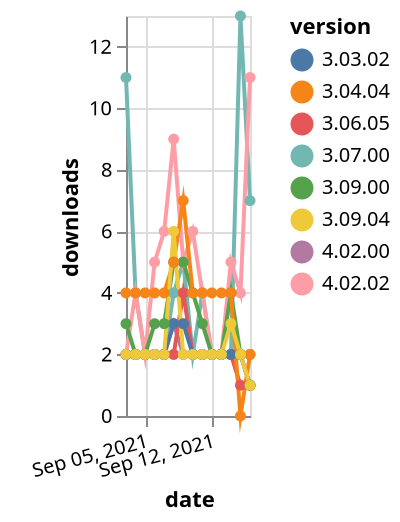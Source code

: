 {"$schema": "https://vega.github.io/schema/vega-lite/v5.json", "description": "A simple bar chart with embedded data.", "data": {"values": [{"date": "2021-09-03", "total": 1502, "delta": 2, "version": "4.02.00"}, {"date": "2021-09-04", "total": 1504, "delta": 2, "version": "4.02.00"}, {"date": "2021-09-05", "total": 1506, "delta": 2, "version": "4.02.00"}, {"date": "2021-09-06", "total": 1508, "delta": 2, "version": "4.02.00"}, {"date": "2021-09-07", "total": 1510, "delta": 2, "version": "4.02.00"}, {"date": "2021-09-08", "total": 1513, "delta": 3, "version": "4.02.00"}, {"date": "2021-09-09", "total": 1515, "delta": 2, "version": "4.02.00"}, {"date": "2021-09-10", "total": 1517, "delta": 2, "version": "4.02.00"}, {"date": "2021-09-11", "total": 1519, "delta": 2, "version": "4.02.00"}, {"date": "2021-09-12", "total": 1521, "delta": 2, "version": "4.02.00"}, {"date": "2021-09-13", "total": 1523, "delta": 2, "version": "4.02.00"}, {"date": "2021-09-14", "total": 1525, "delta": 2, "version": "4.02.00"}, {"date": "2021-09-15", "total": 1527, "delta": 2, "version": "4.02.00"}, {"date": "2021-09-16", "total": 1528, "delta": 1, "version": "4.02.00"}, {"date": "2021-09-03", "total": 17074, "delta": 11, "version": "3.07.00"}, {"date": "2021-09-04", "total": 17078, "delta": 4, "version": "3.07.00"}, {"date": "2021-09-05", "total": 17080, "delta": 2, "version": "3.07.00"}, {"date": "2021-09-06", "total": 17082, "delta": 2, "version": "3.07.00"}, {"date": "2021-09-07", "total": 17084, "delta": 2, "version": "3.07.00"}, {"date": "2021-09-08", "total": 17088, "delta": 4, "version": "3.07.00"}, {"date": "2021-09-09", "total": 17093, "delta": 5, "version": "3.07.00"}, {"date": "2021-09-10", "total": 17095, "delta": 2, "version": "3.07.00"}, {"date": "2021-09-11", "total": 17099, "delta": 4, "version": "3.07.00"}, {"date": "2021-09-12", "total": 17101, "delta": 2, "version": "3.07.00"}, {"date": "2021-09-13", "total": 17103, "delta": 2, "version": "3.07.00"}, {"date": "2021-09-14", "total": 17105, "delta": 2, "version": "3.07.00"}, {"date": "2021-09-15", "total": 17118, "delta": 13, "version": "3.07.00"}, {"date": "2021-09-16", "total": 17125, "delta": 7, "version": "3.07.00"}, {"date": "2021-09-03", "total": 3526, "delta": 2, "version": "4.02.02"}, {"date": "2021-09-04", "total": 3530, "delta": 4, "version": "4.02.02"}, {"date": "2021-09-05", "total": 3532, "delta": 2, "version": "4.02.02"}, {"date": "2021-09-06", "total": 3537, "delta": 5, "version": "4.02.02"}, {"date": "2021-09-07", "total": 3543, "delta": 6, "version": "4.02.02"}, {"date": "2021-09-08", "total": 3552, "delta": 9, "version": "4.02.02"}, {"date": "2021-09-09", "total": 3557, "delta": 5, "version": "4.02.02"}, {"date": "2021-09-10", "total": 3563, "delta": 6, "version": "4.02.02"}, {"date": "2021-09-11", "total": 3567, "delta": 4, "version": "4.02.02"}, {"date": "2021-09-12", "total": 3569, "delta": 2, "version": "4.02.02"}, {"date": "2021-09-13", "total": 3571, "delta": 2, "version": "4.02.02"}, {"date": "2021-09-14", "total": 3576, "delta": 5, "version": "4.02.02"}, {"date": "2021-09-15", "total": 3580, "delta": 4, "version": "4.02.02"}, {"date": "2021-09-16", "total": 3591, "delta": 11, "version": "4.02.02"}, {"date": "2021-09-03", "total": 3832, "delta": 2, "version": "3.06.05"}, {"date": "2021-09-04", "total": 3834, "delta": 2, "version": "3.06.05"}, {"date": "2021-09-05", "total": 3836, "delta": 2, "version": "3.06.05"}, {"date": "2021-09-06", "total": 3838, "delta": 2, "version": "3.06.05"}, {"date": "2021-09-07", "total": 3840, "delta": 2, "version": "3.06.05"}, {"date": "2021-09-08", "total": 3842, "delta": 2, "version": "3.06.05"}, {"date": "2021-09-09", "total": 3846, "delta": 4, "version": "3.06.05"}, {"date": "2021-09-10", "total": 3848, "delta": 2, "version": "3.06.05"}, {"date": "2021-09-11", "total": 3850, "delta": 2, "version": "3.06.05"}, {"date": "2021-09-12", "total": 3852, "delta": 2, "version": "3.06.05"}, {"date": "2021-09-13", "total": 3854, "delta": 2, "version": "3.06.05"}, {"date": "2021-09-14", "total": 3856, "delta": 2, "version": "3.06.05"}, {"date": "2021-09-15", "total": 3857, "delta": 1, "version": "3.06.05"}, {"date": "2021-09-16", "total": 3858, "delta": 1, "version": "3.06.05"}, {"date": "2021-09-03", "total": 4960, "delta": 2, "version": "3.03.02"}, {"date": "2021-09-04", "total": 4962, "delta": 2, "version": "3.03.02"}, {"date": "2021-09-05", "total": 4964, "delta": 2, "version": "3.03.02"}, {"date": "2021-09-06", "total": 4966, "delta": 2, "version": "3.03.02"}, {"date": "2021-09-07", "total": 4968, "delta": 2, "version": "3.03.02"}, {"date": "2021-09-08", "total": 4971, "delta": 3, "version": "3.03.02"}, {"date": "2021-09-09", "total": 4974, "delta": 3, "version": "3.03.02"}, {"date": "2021-09-10", "total": 4976, "delta": 2, "version": "3.03.02"}, {"date": "2021-09-11", "total": 4978, "delta": 2, "version": "3.03.02"}, {"date": "2021-09-12", "total": 4980, "delta": 2, "version": "3.03.02"}, {"date": "2021-09-13", "total": 4982, "delta": 2, "version": "3.03.02"}, {"date": "2021-09-14", "total": 4984, "delta": 2, "version": "3.03.02"}, {"date": "2021-09-15", "total": 4986, "delta": 2, "version": "3.03.02"}, {"date": "2021-09-16", "total": 4987, "delta": 1, "version": "3.03.02"}, {"date": "2021-09-03", "total": 6051, "delta": 3, "version": "3.09.00"}, {"date": "2021-09-04", "total": 6053, "delta": 2, "version": "3.09.00"}, {"date": "2021-09-05", "total": 6055, "delta": 2, "version": "3.09.00"}, {"date": "2021-09-06", "total": 6058, "delta": 3, "version": "3.09.00"}, {"date": "2021-09-07", "total": 6061, "delta": 3, "version": "3.09.00"}, {"date": "2021-09-08", "total": 6066, "delta": 5, "version": "3.09.00"}, {"date": "2021-09-09", "total": 6071, "delta": 5, "version": "3.09.00"}, {"date": "2021-09-10", "total": 6075, "delta": 4, "version": "3.09.00"}, {"date": "2021-09-11", "total": 6078, "delta": 3, "version": "3.09.00"}, {"date": "2021-09-12", "total": 6080, "delta": 2, "version": "3.09.00"}, {"date": "2021-09-13", "total": 6082, "delta": 2, "version": "3.09.00"}, {"date": "2021-09-14", "total": 6086, "delta": 4, "version": "3.09.00"}, {"date": "2021-09-15", "total": 6088, "delta": 2, "version": "3.09.00"}, {"date": "2021-09-16", "total": 6090, "delta": 2, "version": "3.09.00"}, {"date": "2021-09-03", "total": 10347, "delta": 4, "version": "3.04.04"}, {"date": "2021-09-04", "total": 10351, "delta": 4, "version": "3.04.04"}, {"date": "2021-09-05", "total": 10355, "delta": 4, "version": "3.04.04"}, {"date": "2021-09-06", "total": 10359, "delta": 4, "version": "3.04.04"}, {"date": "2021-09-07", "total": 10363, "delta": 4, "version": "3.04.04"}, {"date": "2021-09-08", "total": 10368, "delta": 5, "version": "3.04.04"}, {"date": "2021-09-09", "total": 10375, "delta": 7, "version": "3.04.04"}, {"date": "2021-09-10", "total": 10379, "delta": 4, "version": "3.04.04"}, {"date": "2021-09-11", "total": 10383, "delta": 4, "version": "3.04.04"}, {"date": "2021-09-12", "total": 10387, "delta": 4, "version": "3.04.04"}, {"date": "2021-09-13", "total": 10391, "delta": 4, "version": "3.04.04"}, {"date": "2021-09-14", "total": 10395, "delta": 4, "version": "3.04.04"}, {"date": "2021-09-15", "total": 10395, "delta": 0, "version": "3.04.04"}, {"date": "2021-09-16", "total": 10397, "delta": 2, "version": "3.04.04"}, {"date": "2021-09-03", "total": 1720, "delta": 2, "version": "3.09.04"}, {"date": "2021-09-04", "total": 1722, "delta": 2, "version": "3.09.04"}, {"date": "2021-09-05", "total": 1724, "delta": 2, "version": "3.09.04"}, {"date": "2021-09-06", "total": 1726, "delta": 2, "version": "3.09.04"}, {"date": "2021-09-07", "total": 1728, "delta": 2, "version": "3.09.04"}, {"date": "2021-09-08", "total": 1734, "delta": 6, "version": "3.09.04"}, {"date": "2021-09-09", "total": 1736, "delta": 2, "version": "3.09.04"}, {"date": "2021-09-10", "total": 1738, "delta": 2, "version": "3.09.04"}, {"date": "2021-09-11", "total": 1740, "delta": 2, "version": "3.09.04"}, {"date": "2021-09-12", "total": 1742, "delta": 2, "version": "3.09.04"}, {"date": "2021-09-13", "total": 1744, "delta": 2, "version": "3.09.04"}, {"date": "2021-09-14", "total": 1747, "delta": 3, "version": "3.09.04"}, {"date": "2021-09-15", "total": 1749, "delta": 2, "version": "3.09.04"}, {"date": "2021-09-16", "total": 1750, "delta": 1, "version": "3.09.04"}]}, "width": "container", "mark": {"type": "line", "point": {"filled": true}}, "encoding": {"x": {"field": "date", "type": "temporal", "timeUnit": "yearmonthdate", "title": "date", "axis": {"labelAngle": -15}}, "y": {"field": "delta", "type": "quantitative", "title": "downloads"}, "color": {"field": "version", "type": "nominal"}, "tooltip": {"field": "delta"}}}